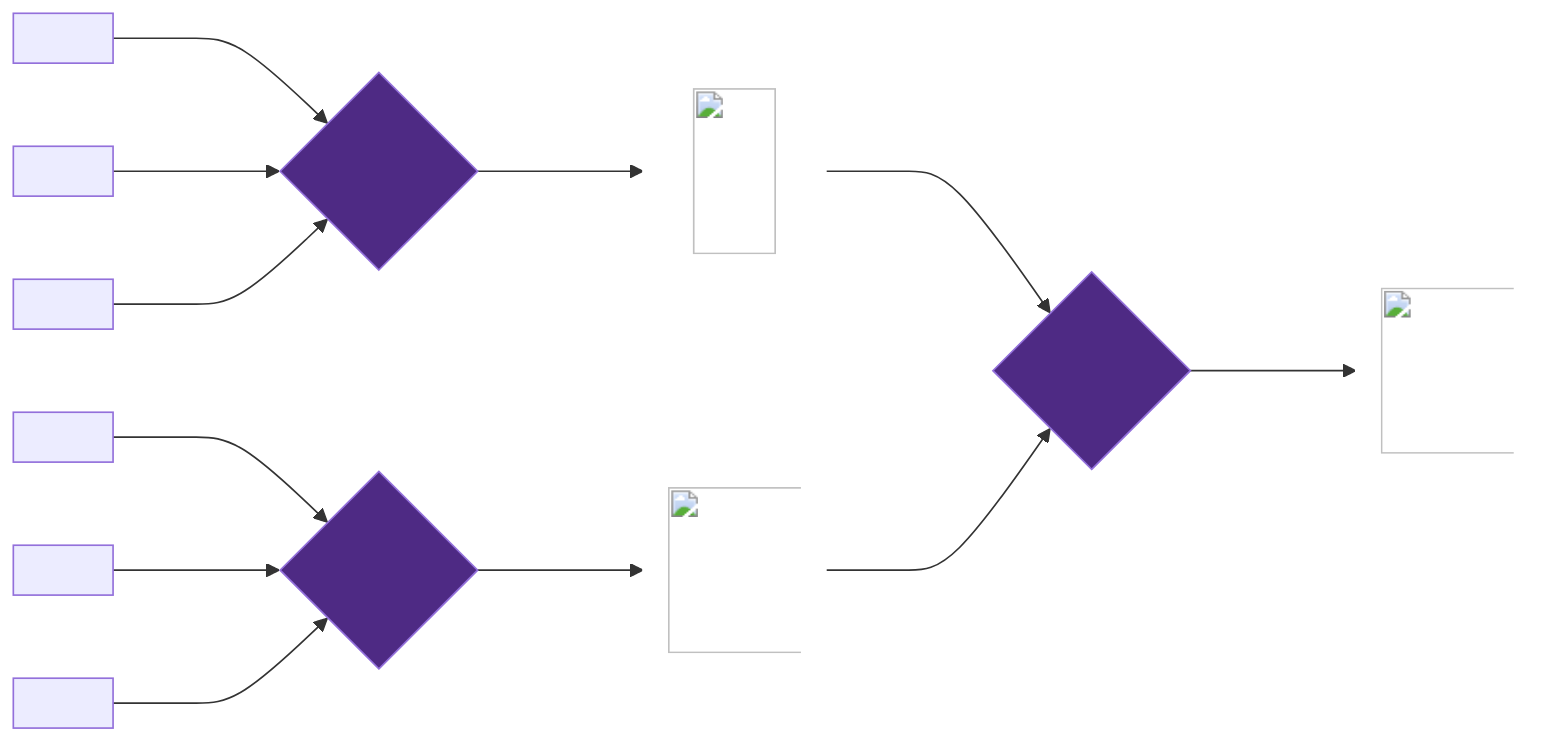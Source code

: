 graph LR
    A[ ]--->D{"<br/><font face=courier size=4 color=white /><br/>&nbsp;"}
    B[ ]--->D
    C[ ]--->D
    D ---> DOut("<img src='https://bainco.github.io/images/classes/small-red-circle.svg'; width='50' height='100' />")
    F[ ]--->I{"<br/><font face=courier size=4 color=white /><br/>&nbsp;"}
    G[ ]--->I
    H[ ]--->I
    I ---> IOut("<img src='https://bainco.github.io/images/classes/large-blue-circle.svg'; width='100' height='100' />")

    DOut ---> Circle{"<br/><font face=courier size=4 color=white /><br/>&nbsp;"}
    IOut ---> Circle

    Circle ---> Output("<img src='https://bainco.github.io/images/classes/a-nested-circle.svg'; width='100' height='100' />")


    style D fill:#4E2A84
    style I fill:#4E2A84
    style Circle fill:#4E2A84
    style Output fill:#FFFFFF, stroke:#FFFFFF;
    style IOut fill:#FFFFFF, stroke:#FFFFFF;
    style DOut fill:#FFFFFF, stroke:#FFFFFF;